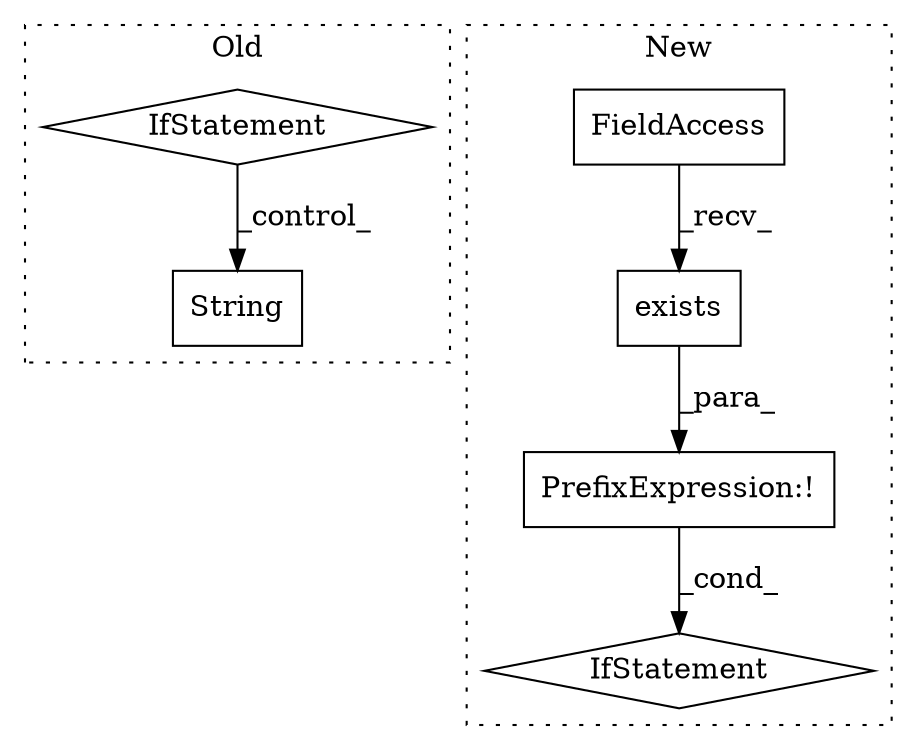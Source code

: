 digraph G {
subgraph cluster0 {
1 [label="String" a="32" s="5123,5131" l="7,1" shape="box"];
6 [label="IfStatement" a="25" s="5214" l="55" shape="diamond"];
label = "Old";
style="dotted";
}
subgraph cluster1 {
2 [label="exists" a="32" s="5689,5706" l="7,1" shape="box"];
3 [label="IfStatement" a="25" s="5676,5707" l="4,2" shape="diamond"];
4 [label="FieldAccess" a="22" s="5681" l="7" shape="box"];
5 [label="PrefixExpression:!" a="38" s="5680" l="1" shape="box"];
label = "New";
style="dotted";
}
2 -> 5 [label="_para_"];
4 -> 2 [label="_recv_"];
5 -> 3 [label="_cond_"];
6 -> 1 [label="_control_"];
}